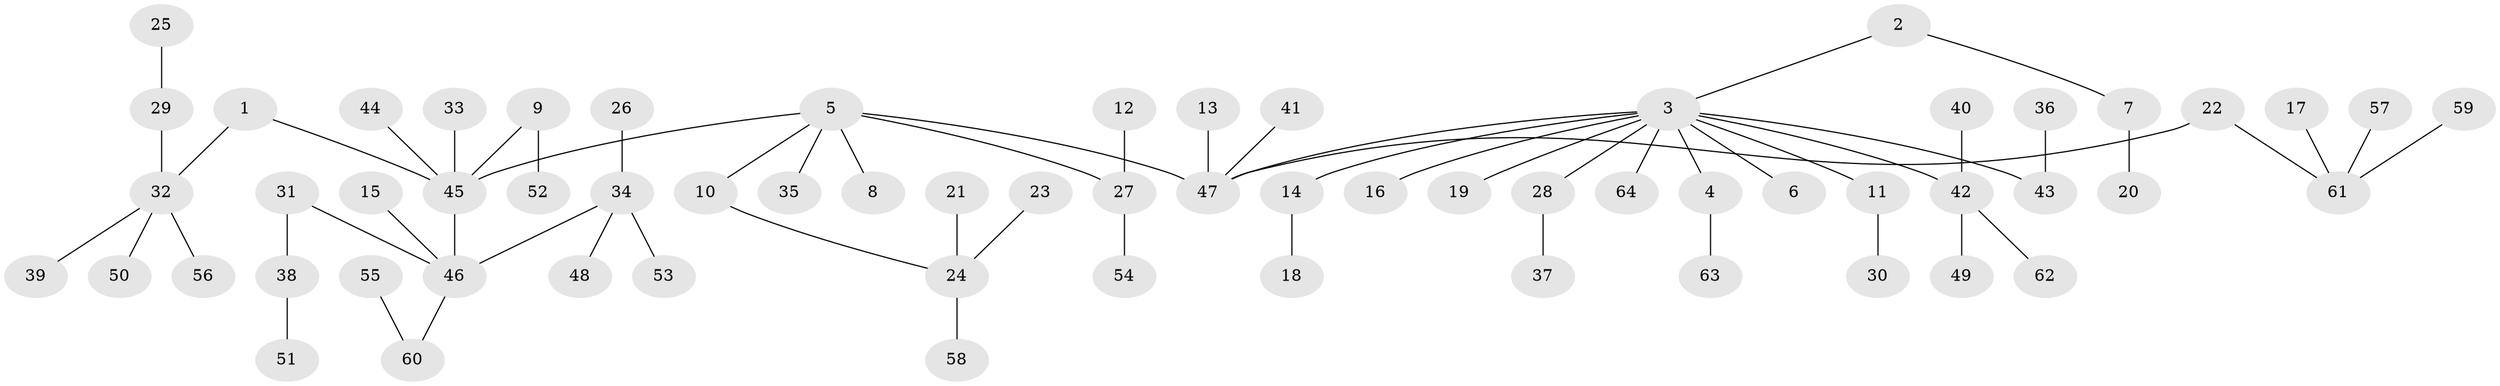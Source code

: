 // original degree distribution, {6: 0.0234375, 5: 0.0546875, 4: 0.03125, 7: 0.0078125, 2: 0.2890625, 3: 0.109375, 1: 0.484375}
// Generated by graph-tools (version 1.1) at 2025/26/03/09/25 03:26:26]
// undirected, 64 vertices, 63 edges
graph export_dot {
graph [start="1"]
  node [color=gray90,style=filled];
  1;
  2;
  3;
  4;
  5;
  6;
  7;
  8;
  9;
  10;
  11;
  12;
  13;
  14;
  15;
  16;
  17;
  18;
  19;
  20;
  21;
  22;
  23;
  24;
  25;
  26;
  27;
  28;
  29;
  30;
  31;
  32;
  33;
  34;
  35;
  36;
  37;
  38;
  39;
  40;
  41;
  42;
  43;
  44;
  45;
  46;
  47;
  48;
  49;
  50;
  51;
  52;
  53;
  54;
  55;
  56;
  57;
  58;
  59;
  60;
  61;
  62;
  63;
  64;
  1 -- 32 [weight=1.0];
  1 -- 45 [weight=1.0];
  2 -- 3 [weight=1.0];
  2 -- 7 [weight=1.0];
  3 -- 4 [weight=1.0];
  3 -- 6 [weight=1.0];
  3 -- 11 [weight=1.0];
  3 -- 14 [weight=1.0];
  3 -- 16 [weight=1.0];
  3 -- 19 [weight=1.0];
  3 -- 28 [weight=1.0];
  3 -- 42 [weight=1.0];
  3 -- 43 [weight=1.0];
  3 -- 47 [weight=1.0];
  3 -- 64 [weight=1.0];
  4 -- 63 [weight=1.0];
  5 -- 8 [weight=1.0];
  5 -- 10 [weight=1.0];
  5 -- 27 [weight=1.0];
  5 -- 35 [weight=1.0];
  5 -- 45 [weight=1.0];
  5 -- 47 [weight=1.0];
  7 -- 20 [weight=1.0];
  9 -- 45 [weight=1.0];
  9 -- 52 [weight=1.0];
  10 -- 24 [weight=1.0];
  11 -- 30 [weight=1.0];
  12 -- 27 [weight=1.0];
  13 -- 47 [weight=1.0];
  14 -- 18 [weight=1.0];
  15 -- 46 [weight=1.0];
  17 -- 61 [weight=1.0];
  21 -- 24 [weight=1.0];
  22 -- 47 [weight=1.0];
  22 -- 61 [weight=1.0];
  23 -- 24 [weight=1.0];
  24 -- 58 [weight=1.0];
  25 -- 29 [weight=1.0];
  26 -- 34 [weight=1.0];
  27 -- 54 [weight=1.0];
  28 -- 37 [weight=1.0];
  29 -- 32 [weight=1.0];
  31 -- 38 [weight=1.0];
  31 -- 46 [weight=1.0];
  32 -- 39 [weight=1.0];
  32 -- 50 [weight=1.0];
  32 -- 56 [weight=1.0];
  33 -- 45 [weight=1.0];
  34 -- 46 [weight=1.0];
  34 -- 48 [weight=1.0];
  34 -- 53 [weight=1.0];
  36 -- 43 [weight=1.0];
  38 -- 51 [weight=1.0];
  40 -- 42 [weight=1.0];
  41 -- 47 [weight=1.0];
  42 -- 49 [weight=1.0];
  42 -- 62 [weight=1.0];
  44 -- 45 [weight=1.0];
  45 -- 46 [weight=1.0];
  46 -- 60 [weight=1.0];
  55 -- 60 [weight=1.0];
  57 -- 61 [weight=1.0];
  59 -- 61 [weight=1.0];
}
